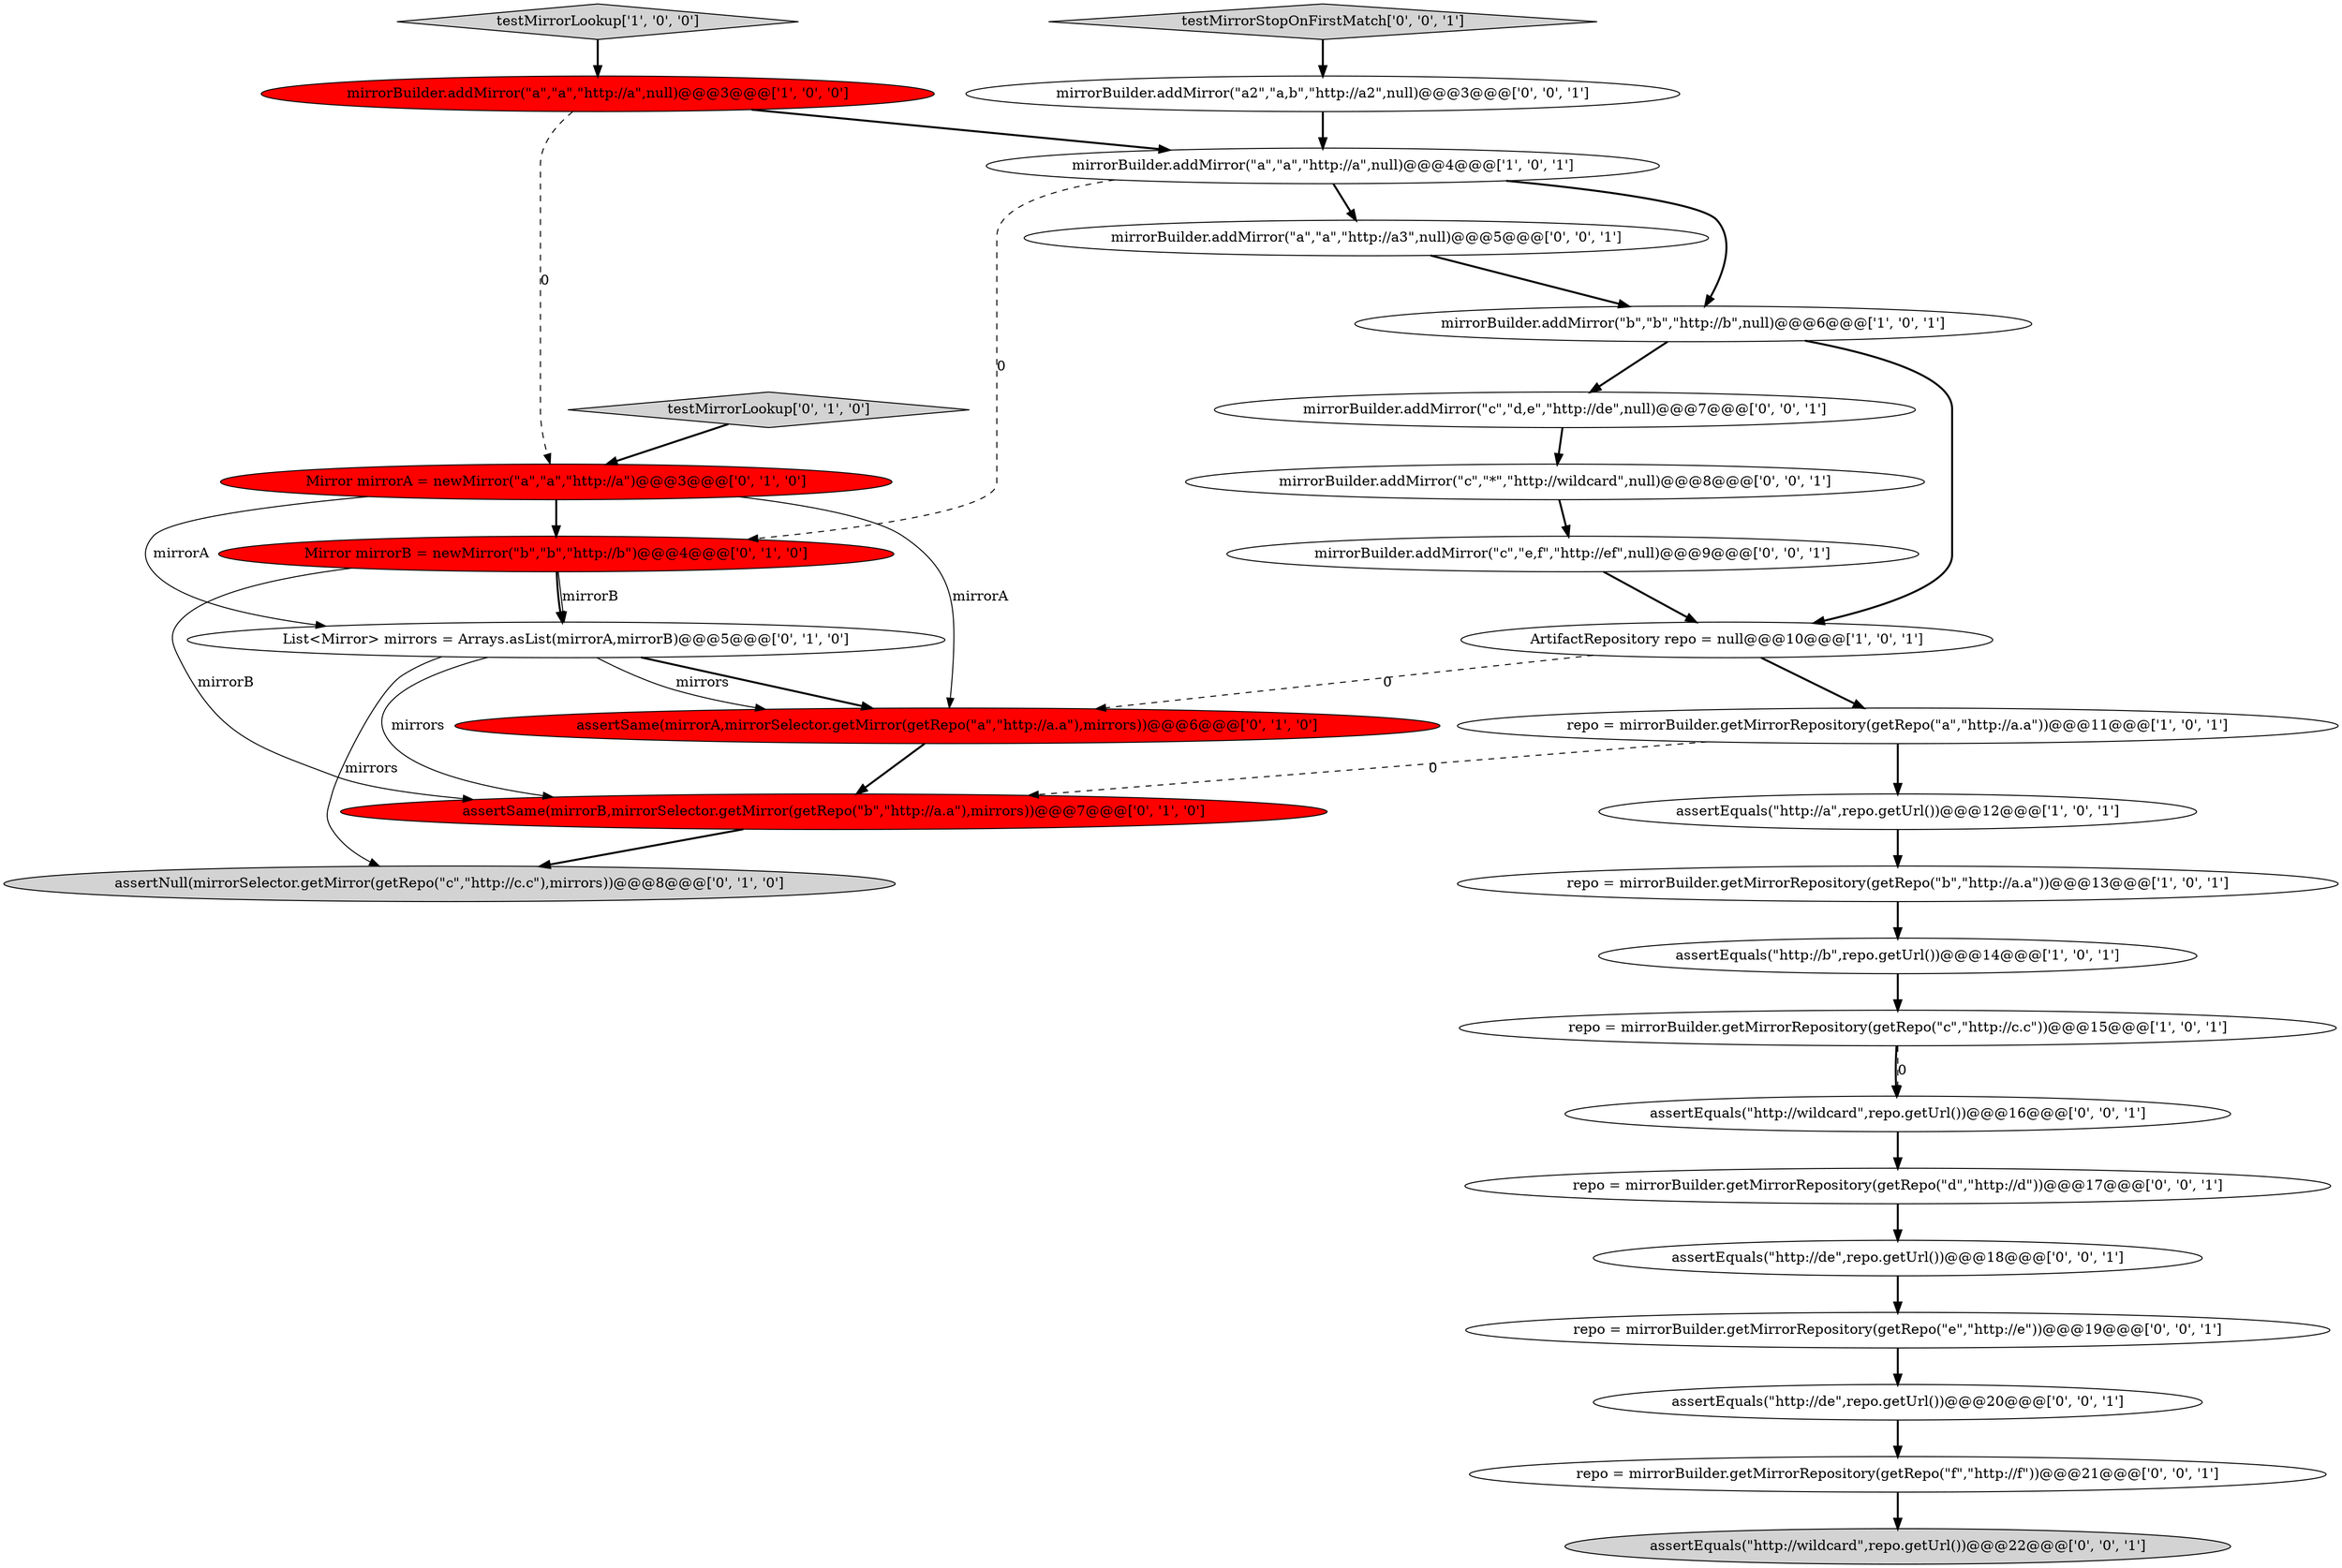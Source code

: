 digraph {
1 [style = filled, label = "repo = mirrorBuilder.getMirrorRepository(getRepo(\"a\",\"http://a.a\"))@@@11@@@['1', '0', '1']", fillcolor = white, shape = ellipse image = "AAA0AAABBB1BBB"];
12 [style = filled, label = "testMirrorLookup['0', '1', '0']", fillcolor = lightgray, shape = diamond image = "AAA0AAABBB2BBB"];
6 [style = filled, label = "ArtifactRepository repo = null@@@10@@@['1', '0', '1']", fillcolor = white, shape = ellipse image = "AAA0AAABBB1BBB"];
8 [style = filled, label = "testMirrorLookup['1', '0', '0']", fillcolor = lightgray, shape = diamond image = "AAA0AAABBB1BBB"];
14 [style = filled, label = "assertSame(mirrorB,mirrorSelector.getMirror(getRepo(\"b\",\"http://a.a\"),mirrors))@@@7@@@['0', '1', '0']", fillcolor = red, shape = ellipse image = "AAA1AAABBB2BBB"];
17 [style = filled, label = "repo = mirrorBuilder.getMirrorRepository(getRepo(\"e\",\"http://e\"))@@@19@@@['0', '0', '1']", fillcolor = white, shape = ellipse image = "AAA0AAABBB3BBB"];
2 [style = filled, label = "repo = mirrorBuilder.getMirrorRepository(getRepo(\"c\",\"http://c.c\"))@@@15@@@['1', '0', '1']", fillcolor = white, shape = ellipse image = "AAA0AAABBB1BBB"];
10 [style = filled, label = "Mirror mirrorA = newMirror(\"a\",\"a\",\"http://a\")@@@3@@@['0', '1', '0']", fillcolor = red, shape = ellipse image = "AAA1AAABBB2BBB"];
0 [style = filled, label = "mirrorBuilder.addMirror(\"b\",\"b\",\"http://b\",null)@@@6@@@['1', '0', '1']", fillcolor = white, shape = ellipse image = "AAA0AAABBB1BBB"];
24 [style = filled, label = "assertEquals(\"http://wildcard\",repo.getUrl())@@@16@@@['0', '0', '1']", fillcolor = white, shape = ellipse image = "AAA0AAABBB3BBB"];
19 [style = filled, label = "assertEquals(\"http://de\",repo.getUrl())@@@20@@@['0', '0', '1']", fillcolor = white, shape = ellipse image = "AAA0AAABBB3BBB"];
28 [style = filled, label = "testMirrorStopOnFirstMatch['0', '0', '1']", fillcolor = lightgray, shape = diamond image = "AAA0AAABBB3BBB"];
9 [style = filled, label = "mirrorBuilder.addMirror(\"a\",\"a\",\"http://a\",null)@@@3@@@['1', '0', '0']", fillcolor = red, shape = ellipse image = "AAA1AAABBB1BBB"];
23 [style = filled, label = "assertEquals(\"http://de\",repo.getUrl())@@@18@@@['0', '0', '1']", fillcolor = white, shape = ellipse image = "AAA0AAABBB3BBB"];
29 [style = filled, label = "mirrorBuilder.addMirror(\"c\",\"d,e\",\"http://de\",null)@@@7@@@['0', '0', '1']", fillcolor = white, shape = ellipse image = "AAA0AAABBB3BBB"];
5 [style = filled, label = "assertEquals(\"http://b\",repo.getUrl())@@@14@@@['1', '0', '1']", fillcolor = white, shape = ellipse image = "AAA0AAABBB1BBB"];
21 [style = filled, label = "assertEquals(\"http://wildcard\",repo.getUrl())@@@22@@@['0', '0', '1']", fillcolor = lightgray, shape = ellipse image = "AAA0AAABBB3BBB"];
13 [style = filled, label = "assertSame(mirrorA,mirrorSelector.getMirror(getRepo(\"a\",\"http://a.a\"),mirrors))@@@6@@@['0', '1', '0']", fillcolor = red, shape = ellipse image = "AAA1AAABBB2BBB"];
26 [style = filled, label = "mirrorBuilder.addMirror(\"a2\",\"a,b\",\"http://a2\",null)@@@3@@@['0', '0', '1']", fillcolor = white, shape = ellipse image = "AAA0AAABBB3BBB"];
16 [style = filled, label = "List<Mirror> mirrors = Arrays.asList(mirrorA,mirrorB)@@@5@@@['0', '1', '0']", fillcolor = white, shape = ellipse image = "AAA0AAABBB2BBB"];
22 [style = filled, label = "mirrorBuilder.addMirror(\"a\",\"a\",\"http://a3\",null)@@@5@@@['0', '0', '1']", fillcolor = white, shape = ellipse image = "AAA0AAABBB3BBB"];
7 [style = filled, label = "repo = mirrorBuilder.getMirrorRepository(getRepo(\"b\",\"http://a.a\"))@@@13@@@['1', '0', '1']", fillcolor = white, shape = ellipse image = "AAA0AAABBB1BBB"];
11 [style = filled, label = "Mirror mirrorB = newMirror(\"b\",\"b\",\"http://b\")@@@4@@@['0', '1', '0']", fillcolor = red, shape = ellipse image = "AAA1AAABBB2BBB"];
20 [style = filled, label = "mirrorBuilder.addMirror(\"c\",\"e,f\",\"http://ef\",null)@@@9@@@['0', '0', '1']", fillcolor = white, shape = ellipse image = "AAA0AAABBB3BBB"];
27 [style = filled, label = "mirrorBuilder.addMirror(\"c\",\"*\",\"http://wildcard\",null)@@@8@@@['0', '0', '1']", fillcolor = white, shape = ellipse image = "AAA0AAABBB3BBB"];
18 [style = filled, label = "repo = mirrorBuilder.getMirrorRepository(getRepo(\"f\",\"http://f\"))@@@21@@@['0', '0', '1']", fillcolor = white, shape = ellipse image = "AAA0AAABBB3BBB"];
25 [style = filled, label = "repo = mirrorBuilder.getMirrorRepository(getRepo(\"d\",\"http://d\"))@@@17@@@['0', '0', '1']", fillcolor = white, shape = ellipse image = "AAA0AAABBB3BBB"];
4 [style = filled, label = "assertEquals(\"http://a\",repo.getUrl())@@@12@@@['1', '0', '1']", fillcolor = white, shape = ellipse image = "AAA0AAABBB1BBB"];
3 [style = filled, label = "mirrorBuilder.addMirror(\"a\",\"a\",\"http://a\",null)@@@4@@@['1', '0', '1']", fillcolor = white, shape = ellipse image = "AAA0AAABBB1BBB"];
15 [style = filled, label = "assertNull(mirrorSelector.getMirror(getRepo(\"c\",\"http://c.c\"),mirrors))@@@8@@@['0', '1', '0']", fillcolor = lightgray, shape = ellipse image = "AAA0AAABBB2BBB"];
11->16 [style = bold, label=""];
11->14 [style = solid, label="mirrorB"];
1->4 [style = bold, label=""];
16->13 [style = bold, label=""];
19->18 [style = bold, label=""];
9->10 [style = dashed, label="0"];
1->14 [style = dashed, label="0"];
0->6 [style = bold, label=""];
25->23 [style = bold, label=""];
16->14 [style = solid, label="mirrors"];
26->3 [style = bold, label=""];
28->26 [style = bold, label=""];
0->29 [style = bold, label=""];
20->6 [style = bold, label=""];
3->22 [style = bold, label=""];
17->19 [style = bold, label=""];
4->7 [style = bold, label=""];
3->0 [style = bold, label=""];
6->1 [style = bold, label=""];
29->27 [style = bold, label=""];
5->2 [style = bold, label=""];
7->5 [style = bold, label=""];
12->10 [style = bold, label=""];
22->0 [style = bold, label=""];
6->13 [style = dashed, label="0"];
24->25 [style = bold, label=""];
11->16 [style = solid, label="mirrorB"];
10->13 [style = solid, label="mirrorA"];
8->9 [style = bold, label=""];
16->15 [style = solid, label="mirrors"];
9->3 [style = bold, label=""];
23->17 [style = bold, label=""];
14->15 [style = bold, label=""];
18->21 [style = bold, label=""];
2->24 [style = bold, label=""];
2->24 [style = dashed, label="0"];
13->14 [style = bold, label=""];
27->20 [style = bold, label=""];
3->11 [style = dashed, label="0"];
16->13 [style = solid, label="mirrors"];
10->16 [style = solid, label="mirrorA"];
10->11 [style = bold, label=""];
}
